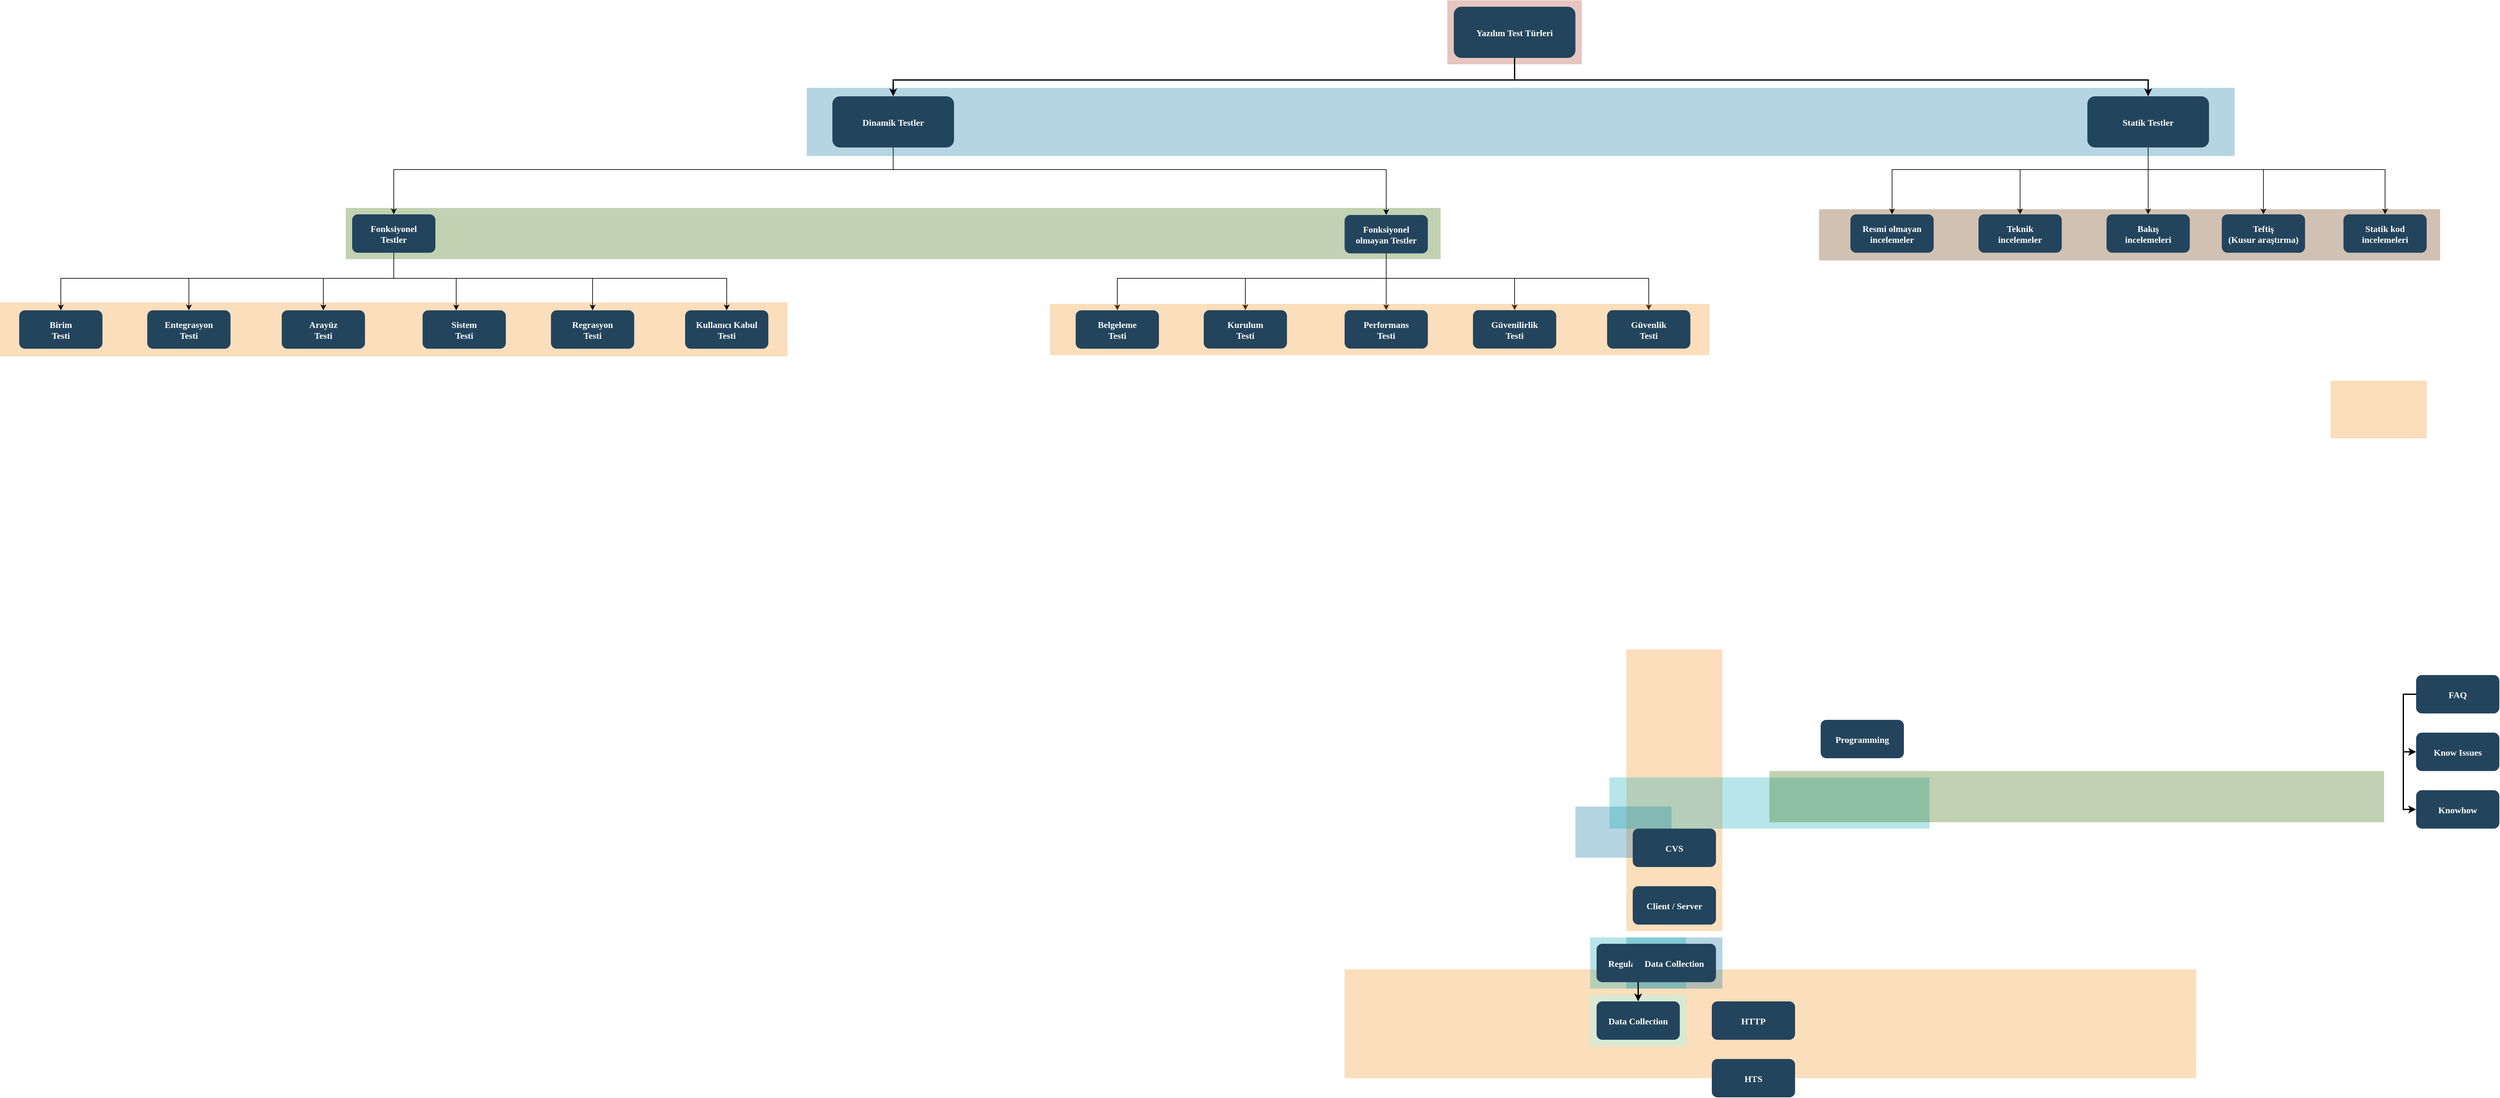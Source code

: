 <mxfile version="13.0.2" type="github"><diagram name="Page-1" id="2c0d36ab-eaac-3732-788b-9136903baeff"><mxGraphModel dx="4393.5" dy="814" grid="1" gridSize="10" guides="1" tooltips="1" connect="1" arrows="1" fold="1" page="1" pageScale="1.5" pageWidth="1169" pageHeight="827" background="#ffffff" math="0" shadow="0"><root><mxCell id="0"/><mxCell id="1" parent="0"/><mxCell id="123" value="" style="fillColor=#AE4132;strokeColor=none;opacity=30;" parent="1" vertex="1"><mxGeometry x="680.5" y="175.5" width="210" height="100.0" as="geometry"/></mxCell><mxCell id="122" value="" style="fillColor=#10739E;strokeColor=none;opacity=30;" parent="1" vertex="1"><mxGeometry x="-320" y="312.25" width="2230" height="106.5" as="geometry"/></mxCell><mxCell id="120" value="" style="fillColor=#F2931E;strokeColor=none;opacity=30;" parent="1" vertex="1"><mxGeometry x="2060" y="770" width="150" height="90" as="geometry"/></mxCell><mxCell id="119" value="" style="fillColor=#F2931E;strokeColor=none;opacity=30;" parent="1" vertex="1"><mxGeometry x="-1580" y="647.5" width="1230" height="84.5" as="geometry"/></mxCell><mxCell id="118" value="" style="fillColor=#F2931E;strokeColor=none;opacity=30;" parent="1" vertex="1"><mxGeometry x="960.0" y="1190.0" width="150.0" height="440.0" as="geometry"/></mxCell><mxCell id="117" value="" style="fillColor=#F2931E;strokeColor=none;opacity=30;" parent="1" vertex="1"><mxGeometry x="520" y="1690" width="1330" height="170" as="geometry"/></mxCell><mxCell id="114" value="" style="fillColor=#10739E;strokeColor=none;opacity=30;" parent="1" vertex="1"><mxGeometry x="880.5" y="1435.5" width="150" height="80" as="geometry"/></mxCell><mxCell id="113" value="" style="fillColor=#336600;strokeColor=none;opacity=30;" parent="1" vertex="1"><mxGeometry x="-1040" y="500" width="1710" height="80" as="geometry"/></mxCell><mxCell id="112" value="" style="fillColor=#10739E;strokeColor=none;opacity=30;" parent="1" vertex="1"><mxGeometry x="960" y="1640" width="150" height="80" as="geometry"/></mxCell><mxCell id="111" value="" style="fillColor=#D9EAD3;strokeColor=none" parent="1" vertex="1"><mxGeometry x="903.5" y="1730" width="150" height="80" as="geometry"/></mxCell><mxCell id="109" value="" style="fillColor=#12AAB5;strokeColor=none;opacity=30;" parent="1" vertex="1"><mxGeometry x="933.5" y="1390" width="500" height="80" as="geometry"/></mxCell><mxCell id="108" value="" style="fillColor=#12AAB5;strokeColor=none;opacity=30;" parent="1" vertex="1"><mxGeometry x="903.5" y="1640" width="150" height="80" as="geometry"/></mxCell><mxCell id="2" value="Yazılım Test Türleri" style="rounded=1;fillColor=#23445D;gradientColor=none;strokeColor=none;fontColor=#FFFFFF;fontStyle=1;fontFamily=Tahoma;fontSize=14" parent="1" vertex="1"><mxGeometry x="690.5" y="185.5" width="190" height="80" as="geometry"/></mxCell><mxCell id="9" value="" style="edgeStyle=elbowEdgeStyle;elbow=vertical;strokeWidth=2;rounded=0;entryX=0.5;entryY=0;entryDx=0;entryDy=0;" parent="1" source="2" target="10" edge="1"><mxGeometry x="337" y="215.5" width="100" height="100" as="geometry"><mxPoint x="337" y="315.5" as="sourcePoint"/><mxPoint x="1457" y="335.5" as="targetPoint"/><Array as="points"><mxPoint x="1000" y="300"/><mxPoint x="1050" y="302"/></Array></mxGeometry></mxCell><mxCell id="pvuKGkioX7pBHAYccFES-134" style="edgeStyle=orthogonalEdgeStyle;rounded=0;orthogonalLoop=1;jettySize=auto;html=1;entryX=0.5;entryY=0;entryDx=0;entryDy=0;" edge="1" parent="1" source="10" target="pvuKGkioX7pBHAYccFES-145"><mxGeometry relative="1" as="geometry"><mxPoint x="1775" y="500" as="targetPoint"/></mxGeometry></mxCell><mxCell id="pvuKGkioX7pBHAYccFES-135" style="edgeStyle=orthogonalEdgeStyle;rounded=0;orthogonalLoop=1;jettySize=auto;html=1;entryX=0.5;entryY=0;entryDx=0;entryDy=0;" edge="1" parent="1" source="10" target="pvuKGkioX7pBHAYccFES-144"><mxGeometry relative="1" as="geometry"><mxPoint x="1575" y="500" as="targetPoint"/><Array as="points"><mxPoint x="1775" y="440"/><mxPoint x="1575" y="440"/></Array></mxGeometry></mxCell><mxCell id="pvuKGkioX7pBHAYccFES-136" style="edgeStyle=orthogonalEdgeStyle;rounded=0;orthogonalLoop=1;jettySize=auto;html=1;entryX=0.5;entryY=0;entryDx=0;entryDy=0;" edge="1" parent="1" source="10" target="pvuKGkioX7pBHAYccFES-142"><mxGeometry relative="1" as="geometry"><mxPoint x="1375" y="500" as="targetPoint"/><Array as="points"><mxPoint x="1775" y="440"/><mxPoint x="1375" y="440"/></Array></mxGeometry></mxCell><mxCell id="pvuKGkioX7pBHAYccFES-137" style="edgeStyle=orthogonalEdgeStyle;rounded=0;orthogonalLoop=1;jettySize=auto;html=1;entryX=0.5;entryY=0;entryDx=0;entryDy=0;" edge="1" parent="1" source="10" target="pvuKGkioX7pBHAYccFES-147"><mxGeometry relative="1" as="geometry"><mxPoint x="1955" y="500" as="targetPoint"/><Array as="points"><mxPoint x="1775" y="440"/><mxPoint x="1955" y="440"/></Array></mxGeometry></mxCell><mxCell id="pvuKGkioX7pBHAYccFES-138" style="edgeStyle=orthogonalEdgeStyle;rounded=0;orthogonalLoop=1;jettySize=auto;html=1;entryX=0.5;entryY=0;entryDx=0;entryDy=0;" edge="1" parent="1" source="10" target="pvuKGkioX7pBHAYccFES-146"><mxGeometry relative="1" as="geometry"><mxPoint x="2145" y="500" as="targetPoint"/><Array as="points"><mxPoint x="1775" y="440"/><mxPoint x="2145" y="440"/></Array></mxGeometry></mxCell><mxCell id="10" value="Statik Testler" style="rounded=1;fillColor=#23445D;gradientColor=none;strokeColor=none;fontColor=#FFFFFF;fontStyle=1;fontFamily=Tahoma;fontSize=14" parent="1" vertex="1"><mxGeometry x="1680" y="325.5" width="190" height="80" as="geometry"/></mxCell><mxCell id="pvuKGkioX7pBHAYccFES-127" style="edgeStyle=orthogonalEdgeStyle;rounded=0;orthogonalLoop=1;jettySize=auto;html=1;entryX=0.5;entryY=0;entryDx=0;entryDy=0;" edge="1" parent="1" source="13" target="pvuKGkioX7pBHAYccFES-123"><mxGeometry relative="1" as="geometry"><Array as="points"><mxPoint x="-185" y="440"/><mxPoint x="-965" y="440"/></Array></mxGeometry></mxCell><mxCell id="pvuKGkioX7pBHAYccFES-128" style="edgeStyle=orthogonalEdgeStyle;rounded=0;orthogonalLoop=1;jettySize=auto;html=1;" edge="1" parent="1" source="13" target="pvuKGkioX7pBHAYccFES-124"><mxGeometry relative="1" as="geometry"><Array as="points"><mxPoint x="-185" y="440"/><mxPoint x="585" y="440"/></Array></mxGeometry></mxCell><mxCell id="13" value="Dinamik Testler" style="rounded=1;fillColor=#23445D;gradientColor=none;strokeColor=none;fontColor=#FFFFFF;fontStyle=1;fontFamily=Tahoma;fontSize=14" parent="1" vertex="1"><mxGeometry x="-280" y="325.5" width="190" height="80" as="geometry"/></mxCell><mxCell id="14" value="Regular Report" style="rounded=1;fillColor=#23445D;gradientColor=none;strokeColor=none;fontColor=#FFFFFF;fontStyle=1;fontFamily=Tahoma;fontSize=14" parent="1" vertex="1"><mxGeometry x="913.5" y="1650" width="130" height="60" as="geometry"/></mxCell><mxCell id="15" value="Data Collection" style="rounded=1;fillColor=#23445D;gradientColor=none;strokeColor=none;fontColor=#FFFFFF;fontStyle=1;fontFamily=Tahoma;fontSize=14" parent="1" vertex="1"><mxGeometry x="913.5" y="1740" width="130" height="60" as="geometry"/></mxCell><mxCell id="16" value="Programming" style="rounded=1;fillColor=#23445D;gradientColor=none;strokeColor=none;fontColor=#FFFFFF;fontStyle=1;fontFamily=Tahoma;fontSize=14" parent="1" vertex="1"><mxGeometry x="1263.5" y="1300" width="130" height="60" as="geometry"/></mxCell><mxCell id="17" value="HTTP" style="rounded=1;fillColor=#23445D;gradientColor=none;strokeColor=none;fontColor=#FFFFFF;fontStyle=1;fontFamily=Tahoma;fontSize=14" parent="1" vertex="1"><mxGeometry x="1093.5" y="1740" width="130" height="60" as="geometry"/></mxCell><mxCell id="18" value="HTS" style="rounded=1;fillColor=#23445D;gradientColor=none;strokeColor=none;fontColor=#FFFFFF;fontStyle=1;fontFamily=Tahoma;fontSize=14" parent="1" vertex="1"><mxGeometry x="1093.5" y="1830" width="130" height="60" as="geometry"/></mxCell><mxCell id="19" value="CVS" style="rounded=1;fillColor=#23445D;gradientColor=none;strokeColor=none;fontColor=#FFFFFF;fontStyle=1;fontFamily=Tahoma;fontSize=14" parent="1" vertex="1"><mxGeometry x="970" y="1470" width="130" height="60" as="geometry"/></mxCell><mxCell id="20" value="Client / Server" style="rounded=1;fillColor=#23445D;gradientColor=none;strokeColor=none;fontColor=#FFFFFF;fontStyle=1;fontFamily=Tahoma;fontSize=14" parent="1" vertex="1"><mxGeometry x="970" y="1560" width="130" height="60" as="geometry"/></mxCell><mxCell id="23" value="Data Collection" style="rounded=1;fillColor=#23445D;gradientColor=none;strokeColor=none;fontColor=#FFFFFF;fontStyle=1;fontFamily=Tahoma;fontSize=14" parent="1" vertex="1"><mxGeometry x="970" y="1650" width="130" height="60" as="geometry"/></mxCell><mxCell id="41" value="FAQ" style="rounded=1;fillColor=#23445D;gradientColor=none;strokeColor=none;fontColor=#FFFFFF;fontStyle=1;fontFamily=Tahoma;fontSize=14" parent="1" vertex="1"><mxGeometry x="2193.5" y="1230" width="130" height="60" as="geometry"/></mxCell><mxCell id="42" value="Know Issues" style="rounded=1;fillColor=#23445D;gradientColor=none;strokeColor=none;fontColor=#FFFFFF;fontStyle=1;fontFamily=Tahoma;fontSize=14" parent="1" vertex="1"><mxGeometry x="2193.5" y="1320" width="130" height="60" as="geometry"/></mxCell><mxCell id="43" value="Knowhow" style="rounded=1;fillColor=#23445D;gradientColor=none;strokeColor=none;fontColor=#FFFFFF;fontStyle=1;fontFamily=Tahoma;fontSize=14" parent="1" vertex="1"><mxGeometry x="2193.5" y="1410" width="130" height="60" as="geometry"/></mxCell><mxCell id="61" value="" style="edgeStyle=elbowEdgeStyle;elbow=vertical;strokeWidth=2;rounded=0" parent="1" source="2" target="13" edge="1"><mxGeometry x="-23" y="135.5" width="100" height="100" as="geometry"><mxPoint x="-23" y="235.5" as="sourcePoint"/><mxPoint x="77" y="135.5" as="targetPoint"/><Array as="points"><mxPoint x="570" y="300"/></Array></mxGeometry></mxCell><mxCell id="82" value="" style="edgeStyle=elbowEdgeStyle;elbow=horizontal;strokeWidth=2;rounded=0" parent="1" source="41" target="42" edge="1"><mxGeometry x="1193.5" y="910" width="100" height="100" as="geometry"><mxPoint x="1193.5" y="1010" as="sourcePoint"/><mxPoint x="1293.5" y="910" as="targetPoint"/><Array as="points"><mxPoint x="2173.5" y="1310"/></Array></mxGeometry></mxCell><mxCell id="83" value="" style="edgeStyle=elbowEdgeStyle;elbow=horizontal;strokeWidth=2;rounded=0" parent="1" source="41" target="43" edge="1"><mxGeometry x="1193.5" y="910" width="100" height="100" as="geometry"><mxPoint x="1193.5" y="1010" as="sourcePoint"/><mxPoint x="1293.5" y="910" as="targetPoint"/><Array as="points"><mxPoint x="2173.5" y="1360"/></Array></mxGeometry></mxCell><mxCell id="107" value="" style="edgeStyle=elbowEdgeStyle;elbow=vertical;rounded=0;strokeWidth=2" parent="1" source="14" target="15" edge="1"><mxGeometry x="833.5" y="1330" width="100" height="100" as="geometry"><mxPoint x="833.5" y="1430" as="sourcePoint"/><mxPoint x="933.5" y="1330" as="targetPoint"/></mxGeometry></mxCell><mxCell id="pvuKGkioX7pBHAYccFES-157" style="edgeStyle=orthogonalEdgeStyle;rounded=0;orthogonalLoop=1;jettySize=auto;html=1;entryX=0.5;entryY=0;entryDx=0;entryDy=0;" edge="1" parent="1" source="pvuKGkioX7pBHAYccFES-123" target="pvuKGkioX7pBHAYccFES-154"><mxGeometry relative="1" as="geometry"><Array as="points"><mxPoint x="-965" y="610"/><mxPoint x="-1485" y="610"/></Array></mxGeometry></mxCell><mxCell id="pvuKGkioX7pBHAYccFES-158" style="edgeStyle=orthogonalEdgeStyle;rounded=0;orthogonalLoop=1;jettySize=auto;html=1;" edge="1" parent="1" source="pvuKGkioX7pBHAYccFES-123" target="pvuKGkioX7pBHAYccFES-150"><mxGeometry relative="1" as="geometry"><Array as="points"><mxPoint x="-965" y="610"/><mxPoint x="-1285" y="610"/></Array></mxGeometry></mxCell><mxCell id="pvuKGkioX7pBHAYccFES-159" style="edgeStyle=orthogonalEdgeStyle;rounded=0;orthogonalLoop=1;jettySize=auto;html=1;entryX=0.5;entryY=0;entryDx=0;entryDy=0;" edge="1" parent="1" source="pvuKGkioX7pBHAYccFES-123" target="pvuKGkioX7pBHAYccFES-151"><mxGeometry relative="1" as="geometry"><Array as="points"><mxPoint x="-965" y="610"/><mxPoint x="-1075" y="610"/></Array></mxGeometry></mxCell><mxCell id="pvuKGkioX7pBHAYccFES-160" style="edgeStyle=orthogonalEdgeStyle;rounded=0;orthogonalLoop=1;jettySize=auto;html=1;entryX=0.404;entryY=0;entryDx=0;entryDy=0;entryPerimeter=0;" edge="1" parent="1" source="pvuKGkioX7pBHAYccFES-123" target="pvuKGkioX7pBHAYccFES-152"><mxGeometry relative="1" as="geometry"><Array as="points"><mxPoint x="-965" y="610"/><mxPoint x="-867" y="610"/></Array></mxGeometry></mxCell><mxCell id="pvuKGkioX7pBHAYccFES-161" style="edgeStyle=orthogonalEdgeStyle;rounded=0;orthogonalLoop=1;jettySize=auto;html=1;entryX=0.5;entryY=0;entryDx=0;entryDy=0;" edge="1" parent="1" source="pvuKGkioX7pBHAYccFES-123" target="pvuKGkioX7pBHAYccFES-155"><mxGeometry relative="1" as="geometry"><Array as="points"><mxPoint x="-965" y="610"/><mxPoint x="-654" y="610"/></Array></mxGeometry></mxCell><mxCell id="pvuKGkioX7pBHAYccFES-162" style="edgeStyle=orthogonalEdgeStyle;rounded=0;orthogonalLoop=1;jettySize=auto;html=1;" edge="1" parent="1" source="pvuKGkioX7pBHAYccFES-123" target="pvuKGkioX7pBHAYccFES-153"><mxGeometry relative="1" as="geometry"><Array as="points"><mxPoint x="-965" y="610"/><mxPoint x="-445" y="610"/></Array></mxGeometry></mxCell><mxCell id="pvuKGkioX7pBHAYccFES-123" value="Fonksiyonel &#10;Testler" style="rounded=1;fillColor=#23445D;gradientColor=none;strokeColor=none;fontColor=#FFFFFF;fontStyle=1;fontFamily=Tahoma;fontSize=14" vertex="1" parent="1"><mxGeometry x="-1030" y="510" width="130" height="60" as="geometry"/></mxCell><mxCell id="pvuKGkioX7pBHAYccFES-171" style="edgeStyle=orthogonalEdgeStyle;rounded=0;orthogonalLoop=1;jettySize=auto;html=1;" edge="1" parent="1" source="pvuKGkioX7pBHAYccFES-124" target="pvuKGkioX7pBHAYccFES-165"><mxGeometry relative="1" as="geometry"><Array as="points"><mxPoint x="585" y="610"/><mxPoint x="165" y="610"/></Array></mxGeometry></mxCell><mxCell id="pvuKGkioX7pBHAYccFES-172" style="edgeStyle=orthogonalEdgeStyle;rounded=0;orthogonalLoop=1;jettySize=auto;html=1;" edge="1" parent="1" source="pvuKGkioX7pBHAYccFES-124" target="pvuKGkioX7pBHAYccFES-166"><mxGeometry relative="1" as="geometry"><Array as="points"><mxPoint x="585" y="610"/><mxPoint x="365" y="610"/></Array></mxGeometry></mxCell><mxCell id="pvuKGkioX7pBHAYccFES-173" style="edgeStyle=orthogonalEdgeStyle;rounded=0;orthogonalLoop=1;jettySize=auto;html=1;" edge="1" parent="1" source="pvuKGkioX7pBHAYccFES-124" target="pvuKGkioX7pBHAYccFES-167"><mxGeometry relative="1" as="geometry"/></mxCell><mxCell id="pvuKGkioX7pBHAYccFES-174" style="edgeStyle=orthogonalEdgeStyle;rounded=0;orthogonalLoop=1;jettySize=auto;html=1;entryX=0.5;entryY=0;entryDx=0;entryDy=0;" edge="1" parent="1" source="pvuKGkioX7pBHAYccFES-124" target="pvuKGkioX7pBHAYccFES-169"><mxGeometry relative="1" as="geometry"><Array as="points"><mxPoint x="585" y="610"/><mxPoint x="785" y="610"/></Array></mxGeometry></mxCell><mxCell id="pvuKGkioX7pBHAYccFES-175" style="edgeStyle=orthogonalEdgeStyle;rounded=0;orthogonalLoop=1;jettySize=auto;html=1;" edge="1" parent="1" source="pvuKGkioX7pBHAYccFES-124" target="pvuKGkioX7pBHAYccFES-168"><mxGeometry relative="1" as="geometry"><Array as="points"><mxPoint x="585" y="610"/><mxPoint x="995" y="610"/></Array></mxGeometry></mxCell><mxCell id="pvuKGkioX7pBHAYccFES-124" value="Fonksiyonel&#10;olmayan Testler" style="rounded=1;fillColor=#23445D;gradientColor=none;strokeColor=none;fontColor=#FFFFFF;fontStyle=1;fontFamily=Tahoma;fontSize=14" vertex="1" parent="1"><mxGeometry x="520" y="511" width="130" height="60" as="geometry"/></mxCell><mxCell id="pvuKGkioX7pBHAYccFES-139" value="" style="fillColor=#336600;strokeColor=none;opacity=30;" vertex="1" parent="1"><mxGeometry x="1183.5" y="1380" width="960" height="80" as="geometry"/></mxCell><mxCell id="pvuKGkioX7pBHAYccFES-140" value="" style="fillColor=#F2931E;strokeColor=none;opacity=30;" vertex="1" parent="1"><mxGeometry x="60" y="650" width="1030" height="80" as="geometry"/></mxCell><mxCell id="pvuKGkioX7pBHAYccFES-141" value="" style="fillColor=#663300;strokeColor=none;opacity=30;" vertex="1" parent="1"><mxGeometry x="1261" y="502" width="970" height="80" as="geometry"/></mxCell><mxCell id="pvuKGkioX7pBHAYccFES-142" value="Resmi olmayan&#10;incelemeler" style="rounded=1;fillColor=#23445D;gradientColor=none;strokeColor=none;fontColor=#FFFFFF;fontStyle=1;fontFamily=Tahoma;fontSize=14" vertex="1" parent="1"><mxGeometry x="1310" y="510" width="130" height="60" as="geometry"/></mxCell><mxCell id="pvuKGkioX7pBHAYccFES-144" value="Teknik&#10;incelemeler" style="rounded=1;fillColor=#23445D;gradientColor=none;strokeColor=none;fontColor=#FFFFFF;fontStyle=1;fontFamily=Tahoma;fontSize=14" vertex="1" parent="1"><mxGeometry x="1510" y="510" width="130" height="60" as="geometry"/></mxCell><mxCell id="pvuKGkioX7pBHAYccFES-145" value="Bakış&#10;incelemeleri" style="rounded=1;fillColor=#23445D;gradientColor=none;strokeColor=none;fontColor=#FFFFFF;fontStyle=1;fontFamily=Tahoma;fontSize=14" vertex="1" parent="1"><mxGeometry x="1710" y="510" width="130" height="60" as="geometry"/></mxCell><mxCell id="pvuKGkioX7pBHAYccFES-146" value="Statik kod &#10;incelemeleri" style="rounded=1;fillColor=#23445D;gradientColor=none;strokeColor=none;fontColor=#FFFFFF;fontStyle=1;fontFamily=Tahoma;fontSize=14" vertex="1" parent="1"><mxGeometry x="2080" y="510" width="130" height="60" as="geometry"/></mxCell><mxCell id="pvuKGkioX7pBHAYccFES-147" value="Teftiş&#10;(Kusur araştırma)" style="rounded=1;fillColor=#23445D;gradientColor=none;strokeColor=none;fontColor=#FFFFFF;fontStyle=1;fontFamily=Tahoma;fontSize=14" vertex="1" parent="1"><mxGeometry x="1890" y="510" width="130" height="60" as="geometry"/></mxCell><mxCell id="pvuKGkioX7pBHAYccFES-150" value="Entegrasyon&#10;Testi" style="rounded=1;fillColor=#23445D;gradientColor=none;strokeColor=none;fontColor=#FFFFFF;fontStyle=1;fontFamily=Tahoma;fontSize=14" vertex="1" parent="1"><mxGeometry x="-1350" y="660" width="130" height="60" as="geometry"/></mxCell><mxCell id="pvuKGkioX7pBHAYccFES-151" value="Arayüz&#10;Testi" style="rounded=1;fillColor=#23445D;gradientColor=none;strokeColor=none;fontColor=#FFFFFF;fontStyle=1;fontFamily=Tahoma;fontSize=14" vertex="1" parent="1"><mxGeometry x="-1140" y="660" width="130" height="60" as="geometry"/></mxCell><mxCell id="pvuKGkioX7pBHAYccFES-152" value="Sistem&#10;Testi" style="rounded=1;fillColor=#23445D;gradientColor=none;strokeColor=none;fontColor=#FFFFFF;fontStyle=1;fontFamily=Tahoma;fontSize=14" vertex="1" parent="1"><mxGeometry x="-920" y="660" width="130" height="60" as="geometry"/></mxCell><mxCell id="pvuKGkioX7pBHAYccFES-153" value="Kullanıcı Kabul&#10;Testi" style="rounded=1;fillColor=#23445D;gradientColor=none;strokeColor=none;fontColor=#FFFFFF;fontStyle=1;fontFamily=Tahoma;fontSize=14" vertex="1" parent="1"><mxGeometry x="-510" y="660" width="130" height="60" as="geometry"/></mxCell><mxCell id="pvuKGkioX7pBHAYccFES-154" value="Birim&#10;Testi" style="rounded=1;fillColor=#23445D;gradientColor=none;strokeColor=none;fontColor=#FFFFFF;fontStyle=1;fontFamily=Tahoma;fontSize=14" vertex="1" parent="1"><mxGeometry x="-1550" y="660" width="130" height="60" as="geometry"/></mxCell><mxCell id="pvuKGkioX7pBHAYccFES-155" value="Regrasyon&#10;Testi" style="rounded=1;fillColor=#23445D;gradientColor=none;strokeColor=none;fontColor=#FFFFFF;fontStyle=1;fontFamily=Tahoma;fontSize=14" vertex="1" parent="1"><mxGeometry x="-719.5" y="660" width="130" height="60" as="geometry"/></mxCell><mxCell id="pvuKGkioX7pBHAYccFES-165" value="Belgeleme&#10;Testi" style="rounded=1;fillColor=#23445D;gradientColor=none;strokeColor=none;fontColor=#FFFFFF;fontStyle=1;fontFamily=Tahoma;fontSize=14" vertex="1" parent="1"><mxGeometry x="100" y="660" width="130" height="60" as="geometry"/></mxCell><mxCell id="pvuKGkioX7pBHAYccFES-166" value="Kurulum&#10;Testi" style="rounded=1;fillColor=#23445D;gradientColor=none;strokeColor=none;fontColor=#FFFFFF;fontStyle=1;fontFamily=Tahoma;fontSize=14" vertex="1" parent="1"><mxGeometry x="300" y="659.75" width="130" height="60" as="geometry"/></mxCell><mxCell id="pvuKGkioX7pBHAYccFES-167" value="Performans&#10;Testi" style="rounded=1;fillColor=#23445D;gradientColor=none;strokeColor=none;fontColor=#FFFFFF;fontStyle=1;fontFamily=Tahoma;fontSize=14" vertex="1" parent="1"><mxGeometry x="520" y="659.75" width="130" height="60" as="geometry"/></mxCell><mxCell id="pvuKGkioX7pBHAYccFES-168" value="Güvenlik&#10;Testi" style="rounded=1;fillColor=#23445D;gradientColor=none;strokeColor=none;fontColor=#FFFFFF;fontStyle=1;fontFamily=Tahoma;fontSize=14" vertex="1" parent="1"><mxGeometry x="930" y="659.75" width="130" height="60" as="geometry"/></mxCell><mxCell id="pvuKGkioX7pBHAYccFES-169" value="Güvenilirlik&#10;Testi" style="rounded=1;fillColor=#23445D;gradientColor=none;strokeColor=none;fontColor=#FFFFFF;fontStyle=1;fontFamily=Tahoma;fontSize=14" vertex="1" parent="1"><mxGeometry x="720.5" y="659.75" width="130" height="60" as="geometry"/></mxCell></root></mxGraphModel></diagram></mxfile>